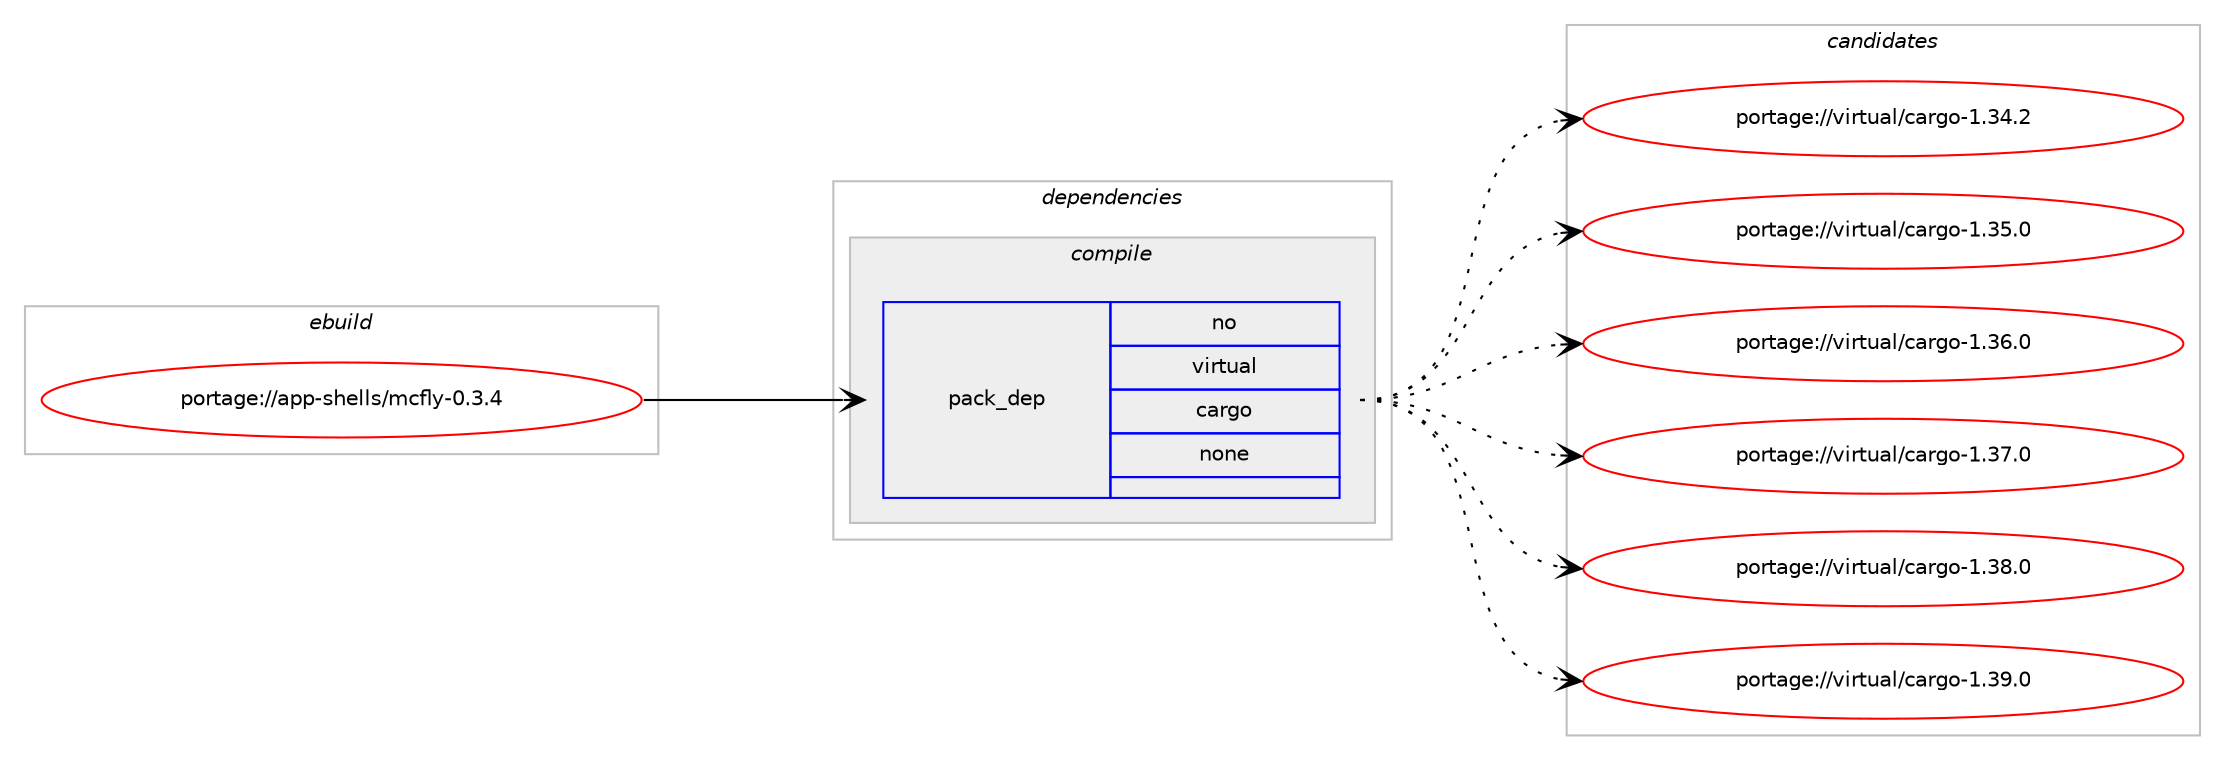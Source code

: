 digraph prolog {

# *************
# Graph options
# *************

newrank=true;
concentrate=true;
compound=true;
graph [rankdir=LR,fontname=Helvetica,fontsize=10,ranksep=1.5];#, ranksep=2.5, nodesep=0.2];
edge  [arrowhead=vee];
node  [fontname=Helvetica,fontsize=10];

# **********
# The ebuild
# **********

subgraph cluster_leftcol {
color=gray;
rank=same;
label=<<i>ebuild</i>>;
id [label="portage://app-shells/mcfly-0.3.4", color=red, width=4, href="../app-shells/mcfly-0.3.4.svg"];
}

# ****************
# The dependencies
# ****************

subgraph cluster_midcol {
color=gray;
label=<<i>dependencies</i>>;
subgraph cluster_compile {
fillcolor="#eeeeee";
style=filled;
label=<<i>compile</i>>;
subgraph pack31432 {
dependency42713 [label=<<TABLE BORDER="0" CELLBORDER="1" CELLSPACING="0" CELLPADDING="4" WIDTH="220"><TR><TD ROWSPAN="6" CELLPADDING="30">pack_dep</TD></TR><TR><TD WIDTH="110">no</TD></TR><TR><TD>virtual</TD></TR><TR><TD>cargo</TD></TR><TR><TD>none</TD></TR><TR><TD></TD></TR></TABLE>>, shape=none, color=blue];
}
id:e -> dependency42713:w [weight=20,style="solid",arrowhead="vee"];
}
subgraph cluster_compileandrun {
fillcolor="#eeeeee";
style=filled;
label=<<i>compile and run</i>>;
}
subgraph cluster_run {
fillcolor="#eeeeee";
style=filled;
label=<<i>run</i>>;
}
}

# **************
# The candidates
# **************

subgraph cluster_choices {
rank=same;
color=gray;
label=<<i>candidates</i>>;

subgraph choice31432 {
color=black;
nodesep=1;
choiceportage1181051141161179710847999711410311145494651524650 [label="portage://virtual/cargo-1.34.2", color=red, width=4,href="../virtual/cargo-1.34.2.svg"];
choiceportage1181051141161179710847999711410311145494651534648 [label="portage://virtual/cargo-1.35.0", color=red, width=4,href="../virtual/cargo-1.35.0.svg"];
choiceportage1181051141161179710847999711410311145494651544648 [label="portage://virtual/cargo-1.36.0", color=red, width=4,href="../virtual/cargo-1.36.0.svg"];
choiceportage1181051141161179710847999711410311145494651554648 [label="portage://virtual/cargo-1.37.0", color=red, width=4,href="../virtual/cargo-1.37.0.svg"];
choiceportage1181051141161179710847999711410311145494651564648 [label="portage://virtual/cargo-1.38.0", color=red, width=4,href="../virtual/cargo-1.38.0.svg"];
choiceportage1181051141161179710847999711410311145494651574648 [label="portage://virtual/cargo-1.39.0", color=red, width=4,href="../virtual/cargo-1.39.0.svg"];
dependency42713:e -> choiceportage1181051141161179710847999711410311145494651524650:w [style=dotted,weight="100"];
dependency42713:e -> choiceportage1181051141161179710847999711410311145494651534648:w [style=dotted,weight="100"];
dependency42713:e -> choiceportage1181051141161179710847999711410311145494651544648:w [style=dotted,weight="100"];
dependency42713:e -> choiceportage1181051141161179710847999711410311145494651554648:w [style=dotted,weight="100"];
dependency42713:e -> choiceportage1181051141161179710847999711410311145494651564648:w [style=dotted,weight="100"];
dependency42713:e -> choiceportage1181051141161179710847999711410311145494651574648:w [style=dotted,weight="100"];
}
}

}
